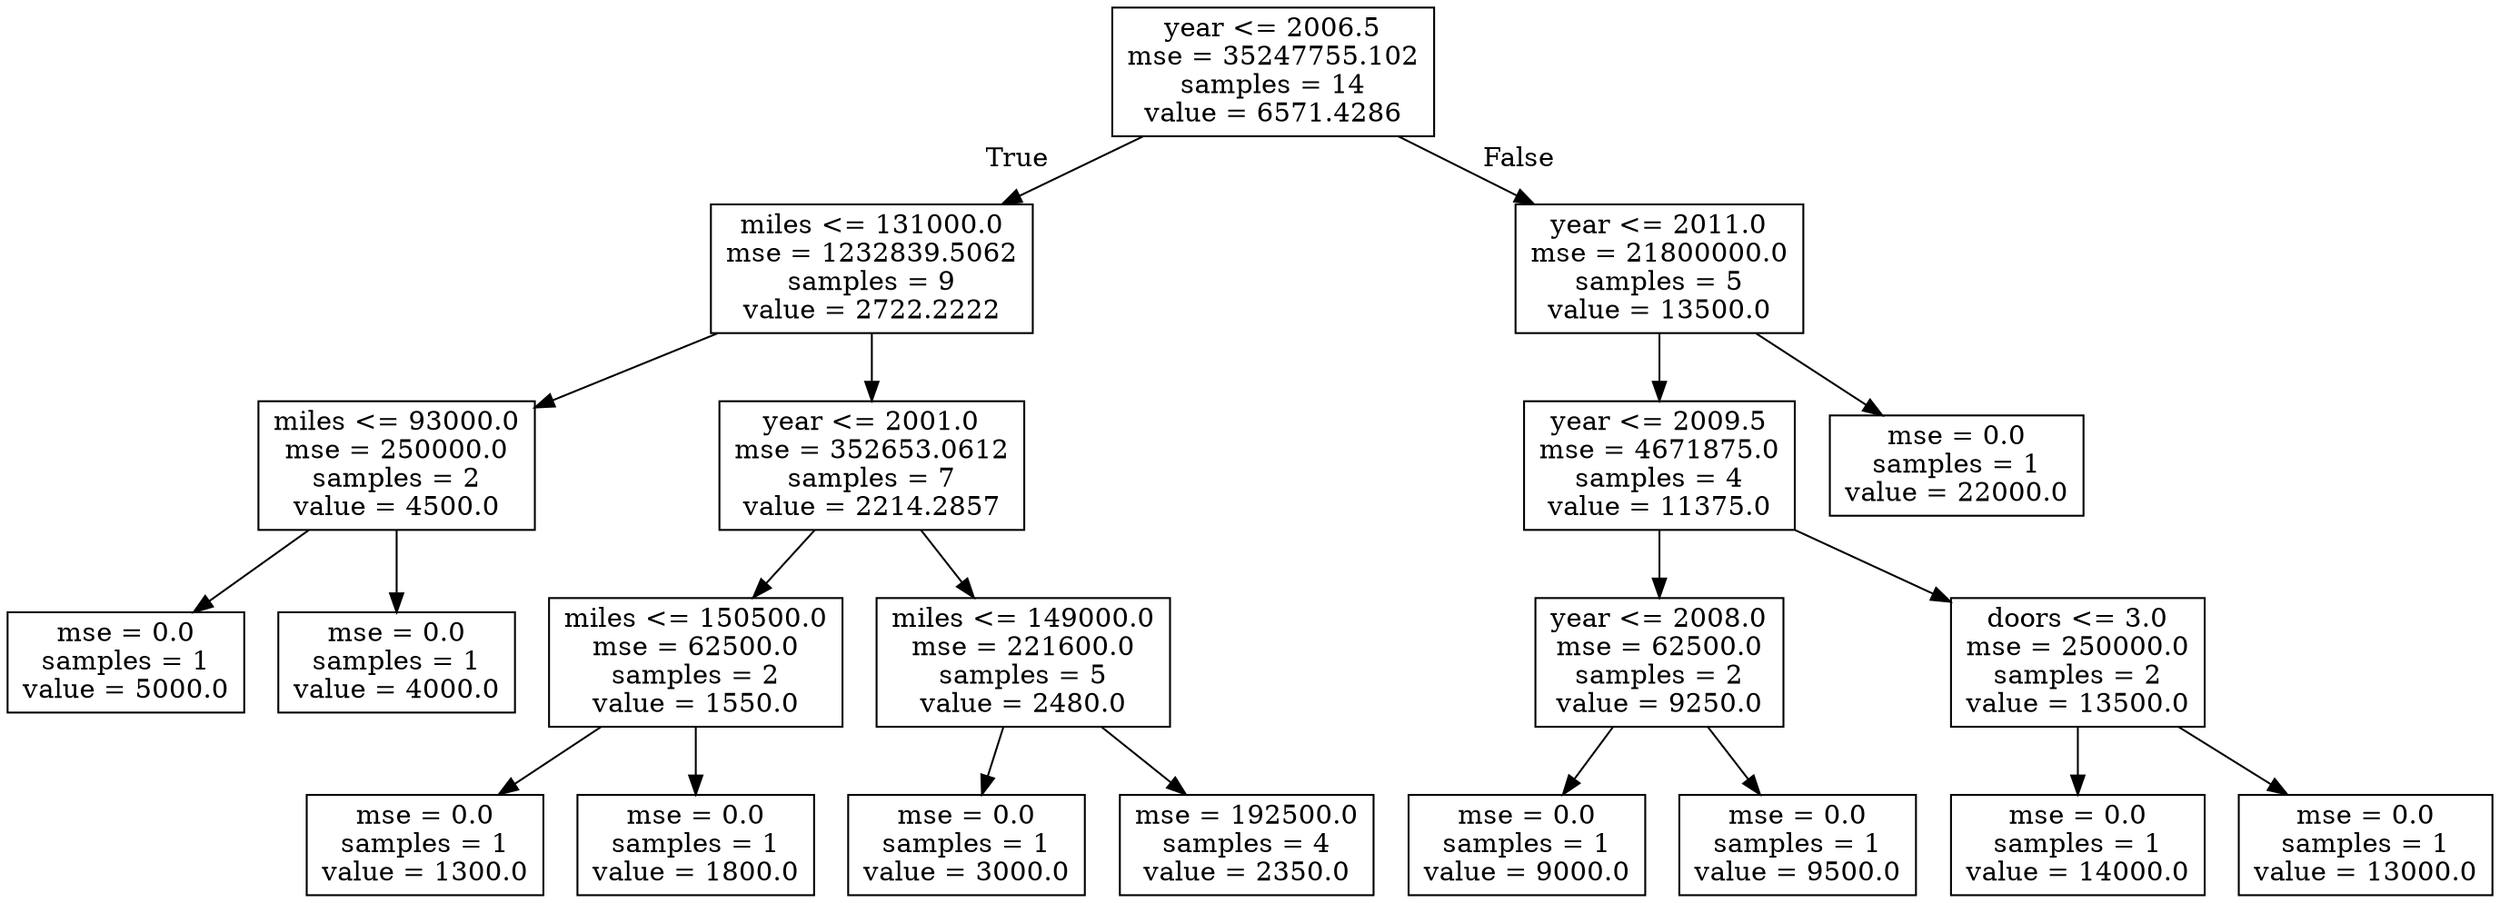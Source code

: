 digraph Tree {
node [shape=box] ;
0 [label="year <= 2006.5\nmse = 35247755.102\nsamples = 14\nvalue = 6571.4286"] ;
1 [label="miles <= 131000.0\nmse = 1232839.5062\nsamples = 9\nvalue = 2722.2222"] ;
0 -> 1 [labeldistance=2.5, labelangle=45, headlabel="True"] ;
2 [label="miles <= 93000.0\nmse = 250000.0\nsamples = 2\nvalue = 4500.0"] ;
1 -> 2 ;
3 [label="mse = 0.0\nsamples = 1\nvalue = 5000.0"] ;
2 -> 3 ;
4 [label="mse = 0.0\nsamples = 1\nvalue = 4000.0"] ;
2 -> 4 ;
5 [label="year <= 2001.0\nmse = 352653.0612\nsamples = 7\nvalue = 2214.2857"] ;
1 -> 5 ;
6 [label="miles <= 150500.0\nmse = 62500.0\nsamples = 2\nvalue = 1550.0"] ;
5 -> 6 ;
7 [label="mse = 0.0\nsamples = 1\nvalue = 1300.0"] ;
6 -> 7 ;
8 [label="mse = 0.0\nsamples = 1\nvalue = 1800.0"] ;
6 -> 8 ;
9 [label="miles <= 149000.0\nmse = 221600.0\nsamples = 5\nvalue = 2480.0"] ;
5 -> 9 ;
10 [label="mse = 0.0\nsamples = 1\nvalue = 3000.0"] ;
9 -> 10 ;
11 [label="mse = 192500.0\nsamples = 4\nvalue = 2350.0"] ;
9 -> 11 ;
12 [label="year <= 2011.0\nmse = 21800000.0\nsamples = 5\nvalue = 13500.0"] ;
0 -> 12 [labeldistance=2.5, labelangle=-45, headlabel="False"] ;
13 [label="year <= 2009.5\nmse = 4671875.0\nsamples = 4\nvalue = 11375.0"] ;
12 -> 13 ;
14 [label="year <= 2008.0\nmse = 62500.0\nsamples = 2\nvalue = 9250.0"] ;
13 -> 14 ;
15 [label="mse = 0.0\nsamples = 1\nvalue = 9000.0"] ;
14 -> 15 ;
16 [label="mse = 0.0\nsamples = 1\nvalue = 9500.0"] ;
14 -> 16 ;
17 [label="doors <= 3.0\nmse = 250000.0\nsamples = 2\nvalue = 13500.0"] ;
13 -> 17 ;
18 [label="mse = 0.0\nsamples = 1\nvalue = 14000.0"] ;
17 -> 18 ;
19 [label="mse = 0.0\nsamples = 1\nvalue = 13000.0"] ;
17 -> 19 ;
20 [label="mse = 0.0\nsamples = 1\nvalue = 22000.0"] ;
12 -> 20 ;
}
